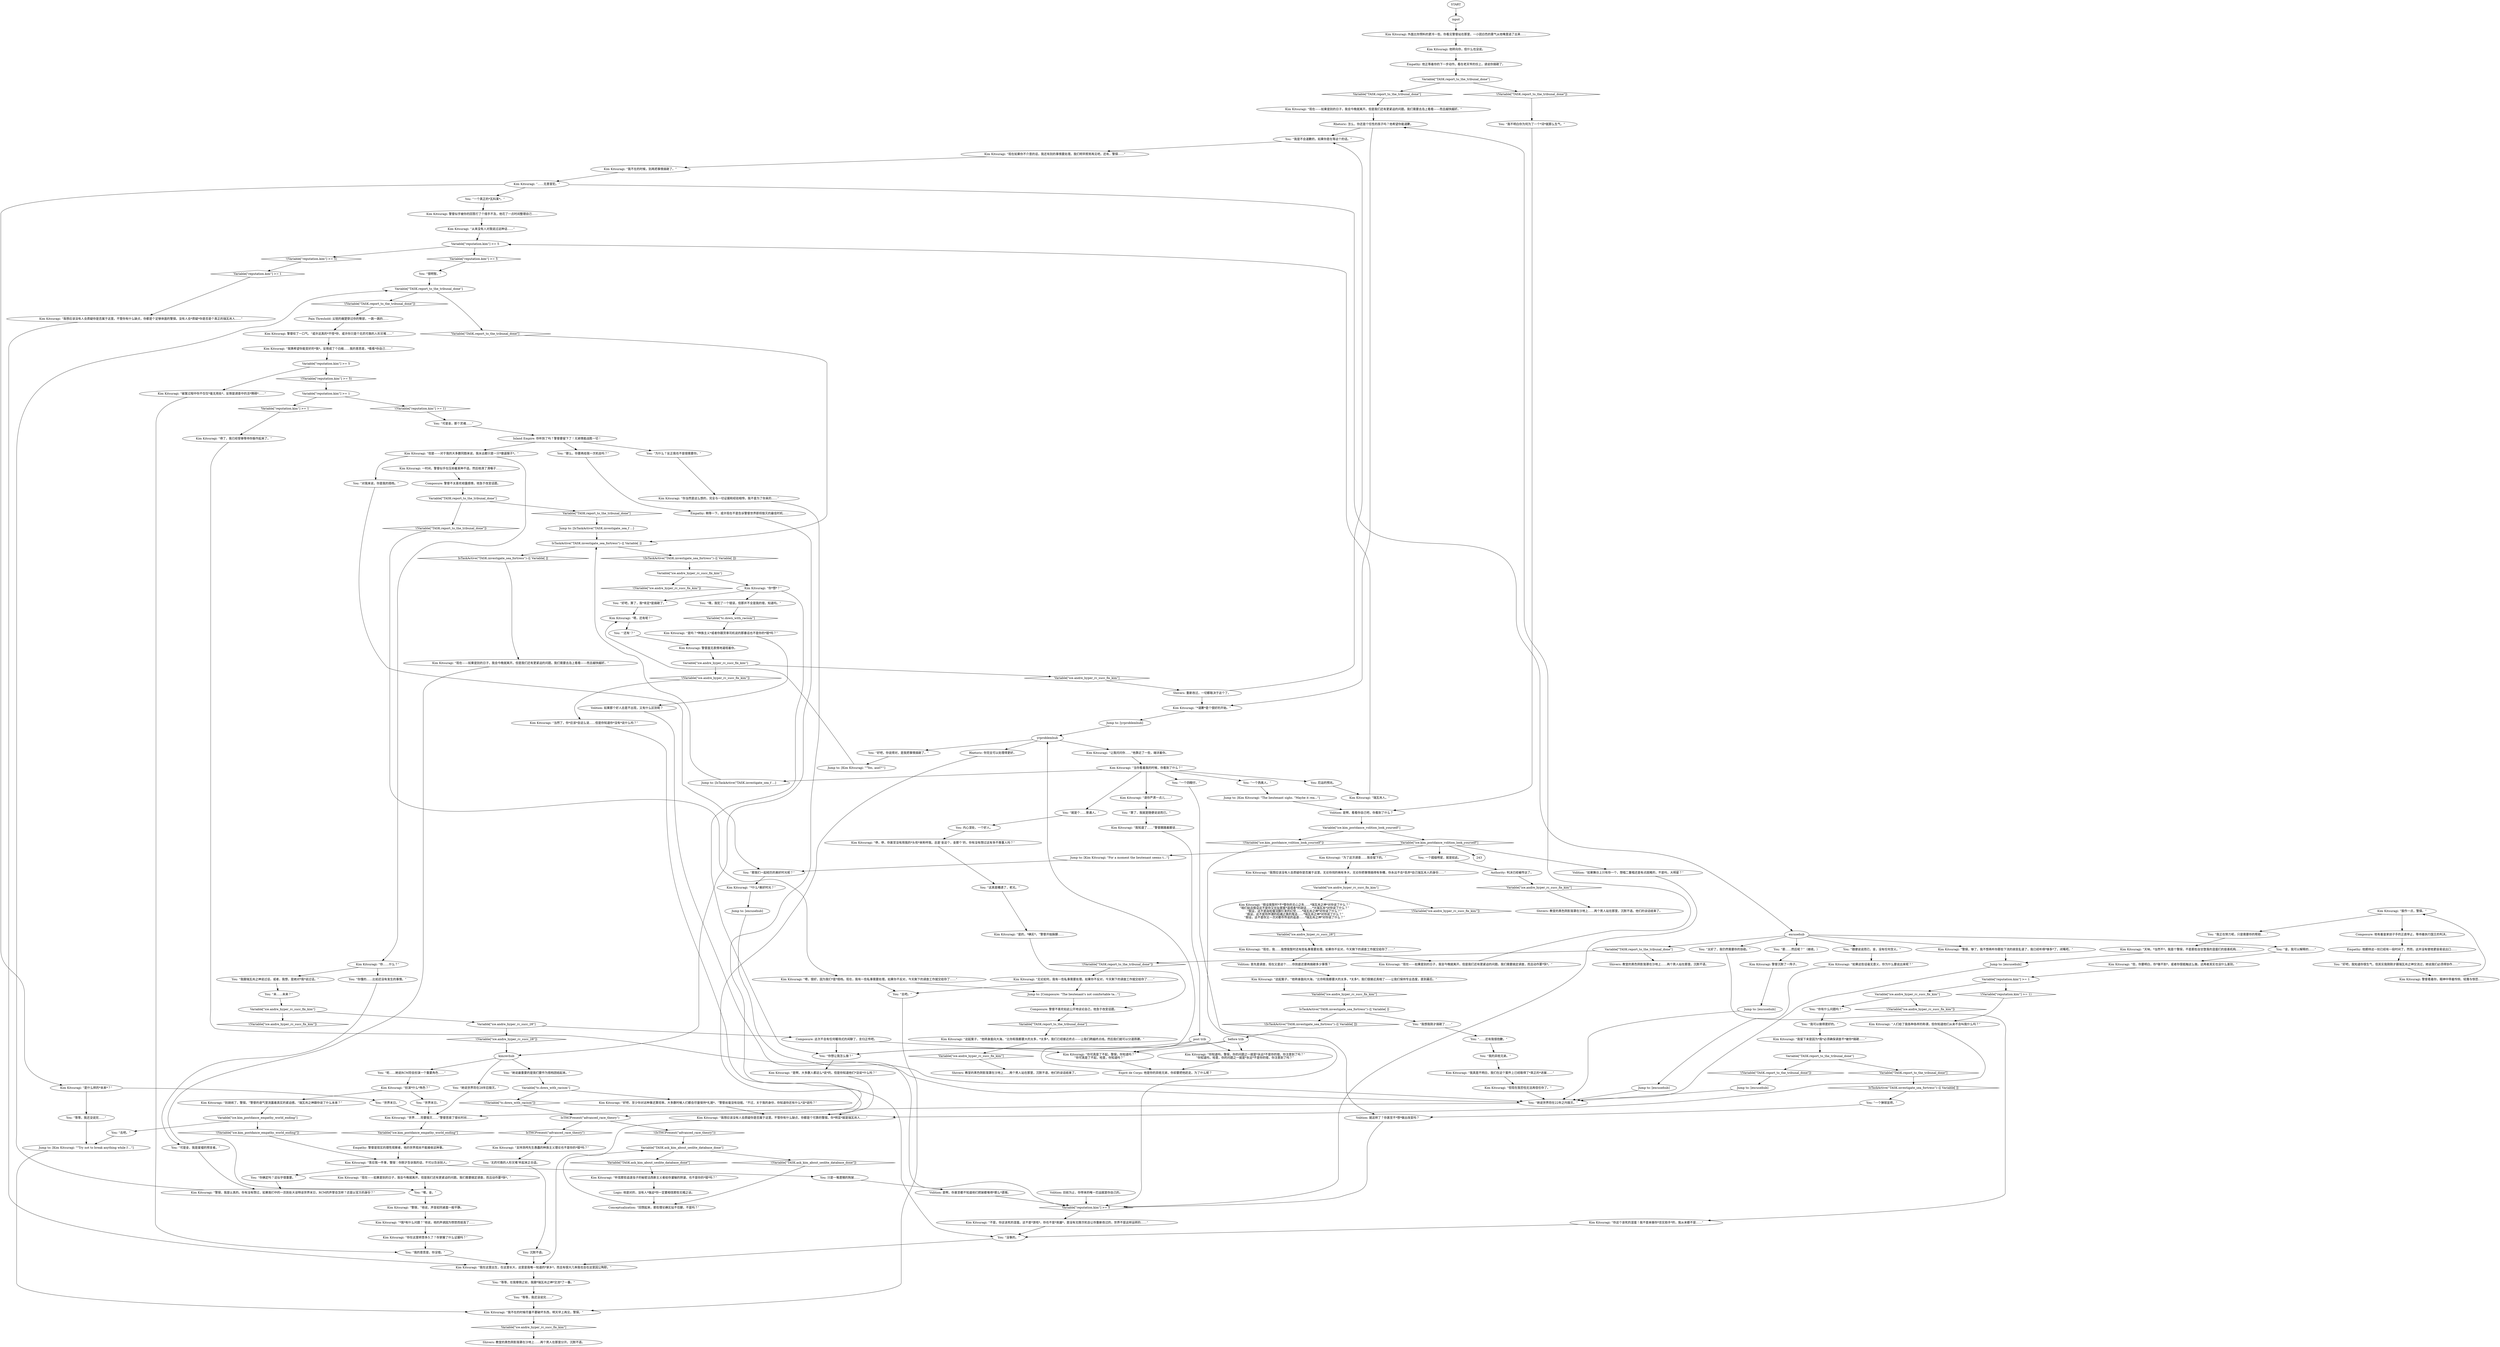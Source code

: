 # ICE / KIM RACISM FINAL TALK
# You failed the red check to get Kim to dance, and now you have to try to make amends or lose Kim's friendship forever.
# ==================================================
digraph G {
	  0 [label="START"];
	  1 [label="input"];
	  2 [label="Kim Kitsuragi: “现在——如果是别的日子，我会今晚就离开。但是我们还有更紧迫的问题。我们需要去岛上看看——而且越快越好。”"];
	  3 [label="Variable[\"TASK.report_to_the_tribunal_done\"]"];
	  4 [label="Variable[\"TASK.report_to_the_tribunal_done\"]", shape=diamond];
	  5 [label="!(Variable[\"TASK.report_to_the_tribunal_done\"])", shape=diamond];
	  6 [label="Kim Kitsuragi: 外面比你预料的更冷一些。你看见警督站在那里，一小团白色的雾气从他嘴里逃了出来……"];
	  7 [label="You: “我是不会道歉的，如果你是在等这个的话。”"];
	  8 [label="Variable[\"reputation.kim\"] >= 1"];
	  9 [label="Variable[\"reputation.kim\"] >= 1", shape=diamond];
	  10 [label="!(Variable[\"reputation.kim\"] >= 1)", shape=diamond];
	  11 [label="Kim Kitsuragi: “但现在我恐怕无法再信任你了。”"];
	  12 [label="You: “为什么？反正我也不是很需要你。”"];
	  13 [label="Kim Kitsuragi: “我不在的时候尽量不要破坏东西，明天早上再见，警探。”"];
	  14 [label="You: “随便说说而已，金，没有任何含义。”"];
	  15 [label="Kim Kitsuragi: “从来没有人对我说过这种话……”"];
	  16 [label="You: “呃……她说RCM将会扮演一个重要角色……”"];
	  17 [label="You: “她说世界将在28年后毁灭。”"];
	  18 [label="Kim Kitsuragi: “答应我一件事，警探：你刚才告诉我的话，不可以告诉别人。”"];
	  19 [label="Jump to: [IsTaskActive(\"TASK.investigate_sea_f ...]"];
	  20 [label="kimrevhub"];
	  21 [label="Kim Kitsuragi: “警探，”他说，声音如同桌面一般平静。"];
	  22 [label="You: “好吧，算了，我*肯定*是搞砸了。”"];
	  23 [label="Esprit de Corps: 他是你的异姓兄弟，你却要把他赶走。为了什么呢？"];
	  24 [label="Variable[\"TASK.ask_kim_about_seolite_database_done\"]"];
	  25 [label="Variable[\"TASK.ask_kim_about_seolite_database_done\"]", shape=diamond];
	  26 [label="!(Variable[\"TASK.ask_kim_about_seolite_database_done\"])", shape=diamond];
	  27 [label="You: “一个西奥人。”"];
	  28 [label="Logic: 他是对的，没有人*强迫*你一定要相信那些无稽之谈。"];
	  29 [label="You: “我跟瑞瓦肖之神说过话，或者，我想，是她对*我*说过话。”"];
	  30 [label="Kim Kitsuragi: “是的，*确实*。”警督开始跺脚……"];
	  31 [label="Kim Kitsuragi: “世界……将要毁灭……”警督思索了很长时间……"];
	  32 [label="Variable[\"TASK.report_to_the_tribunal_done\"]"];
	  33 [label="Variable[\"TASK.report_to_the_tribunal_done\"]", shape=diamond];
	  34 [label="!(Variable[\"TASK.report_to_the_tribunal_done\"])", shape=diamond];
	  35 [label="Shivers: 教堂的黑色阴影笼罩在沙地上……两个男人站在那里，沉默不语。他们的谈话结束了。"];
	  36 [label="Volition: 是啊，你甚至都不知道他们把屎都堆得*那么*遗憾。"];
	  37 [label="You: “嘿，我犯了一个错误，但那并不全是我的错，知道吗。”"];
	  38 [label="You: “‘还有’？”"];
	  39 [label="Kim Kitsuragi: “当你看着我的时候，你看到了什么？”"];
	  40 [label="You: “一个四眼仔。”"];
	  41 [label="Kim Kitsuragi: “无论如何，我有一些私事需要处理。如果你不反对，今天剩下的调查工作就交给你了……”"];
	  42 [label="Kim Kitsuragi: 警督似乎被你的回答打了个措手不及，他花了一点时间整理自己……"];
	  43 [label="Variable[\"TASK.report_to_the_tribunal_done\"]"];
	  44 [label="Variable[\"TASK.report_to_the_tribunal_done\"]", shape=diamond];
	  45 [label="!(Variable[\"TASK.report_to_the_tribunal_done\"])", shape=diamond];
	  46 [label="You: “金，我可以解释的……”"];
	  47 [label="Shivers: 教堂的黑色阴影笼罩在沙地上……两个男人站在那里，沉默不语。他们的谈话结束了。"];
	  48 [label="Variable[\"reputation.kim\"] >= 5"];
	  49 [label="Variable[\"reputation.kim\"] >= 5", shape=diamond];
	  50 [label="!(Variable[\"reputation.kim\"] >= 5)", shape=diamond];
	  51 [label="Kim Kitsuragi: “我想应该没有人会质疑你是否属于这里。不管你有什么缺点，你都是个足够体面的警探。没有人会*质疑*你是否是个真正的瑞瓦肖人……”"];
	  52 [label="Kim Kitsuragi: “如果这些话毫无意义，你为什么要说出来呢？”"];
	  53 [label="Variable[\"TASK.report_to_the_tribunal_done\"]"];
	  54 [label="Variable[\"TASK.report_to_the_tribunal_done\"]", shape=diamond];
	  55 [label="!(Variable[\"TASK.report_to_the_tribunal_done\"])", shape=diamond];
	  56 [label="IsTHCPresent(\"advanced_race_theory\")"];
	  57 [label="IsTHCPresent(\"advanced_race_theory\")", shape=diamond];
	  58 [label="!(IsTHCPresent(\"advanced_race_theory\"))", shape=diamond];
	  59 [label="Variable[\"ice.kim_postdance_volition_look_yourself\"]"];
	  60 [label="Variable[\"ice.kim_postdance_volition_look_yourself\"]", shape=diamond];
	  61 [label="!(Variable[\"ice.kim_postdance_volition_look_yourself\"])", shape=diamond];
	  62 [label="Kim Kitsuragi: “天呐，*当然不*。我是个警探，不是那些自甘堕落的混蛋们的慈善机构……”"];
	  63 [label="Kim Kitsuragi: “你这个该死的混蛋！我不是来做你*忠实助手*的，我从来都不是……”"];
	  64 [label="Kim Kitsuragi: “我在这里出生，在这里长大，这里是我唯一知道的*家乡*。而且有很大几率我也会在这里因公殉职。”"];
	  65 [label="Kim Kitsuragi: “我不在的时候，别再把事情搞砸了。”"];
	  66 [label="Shivers: 教堂的黑色阴影笼罩在沙地上……两个男人在那里分开。沉默不语。"];
	  67 [label="Empathy: 警督是现实的理性观察者，他的世界观尚不能接收这种事。"];
	  68 [label="Jump to: [Kim Kitsuragi: \"\"Try not to break anything while I'...\"]"];
	  69 [label="Kim Kitsuragi: “是吗？*种族主义*或者你跟货車司机说的那番话也不是你的*错*吗？”"];
	  70 [label="Kim Kitsuragi: 警督面无表情地凝视着你。"];
	  71 [label="yrproblemhub"];
	  72 [label="Kim Kitsuragi: “我猜希望你能变好的*我*，反倒成了个白痴……我的意思是，*看看*你自己……”"];
	  73 [label="You: “去吧。”"];
	  74 [label="Composure: 警督不太喜欢袒露感情，他急于改变话题。"];
	  75 [label="Kim Kitsuragi: “扮演*什么*角色？”"];
	  76 [label="IsTaskActive(\"TASK.investigate_sea_fortress\")--[[ Variable[ ]]"];
	  77 [label="IsTaskActive(\"TASK.investigate_sea_fortress\")--[[ Variable[ ]]", shape=diamond];
	  78 [label="!(IsTaskActive(\"TASK.investigate_sea_fortress\")--[[ Variable[ ]])", shape=diamond];
	  79 [label="You: ”她说最重要的是我们要作为搭档团结起来。“"];
	  80 [label="Kim Kitsuragi: 他转向你，但什么也没说。"];
	  81 [label="Kim Kitsuragi: “支持测颅先生愚蠢的种族主义理论也不是你的*错*吗？”"];
	  82 [label="Kim Kitsuragi: 警督沉默了一阵子。"];
	  83 [label="You: “那么，你要再给我一次机会吗？”"];
	  84 [label="You: “对我来说，你是我的搭档。”"];
	  85 [label="Kim Kitsuragi: “我知道了……”警督踢踏着脚说……"];
	  86 [label="Composure: 警督不喜欢如此公开地谈论自己，他急于改变话题。"];
	  87 [label="Kim Kitsuragi: “警探，我是认真的。你有没有想过，如果我们中的一员到处大谈特谈世界末日，RCM的声誉会怎样？还是以官方的身份？”"];
	  88 [label="Kim Kitsuragi: “听信那些追逐虫子的秘密法西斯主义者给你灌输的阴谋，也不是你的*错*吗？”"];
	  89 [label="You: “就是个……普通人。”"];
	  90 [label="You: “好吧，你说得对，是我把事情搞砸了。”"];
	  91 [label="Jump to: [yrproblemhub]"];
	  92 [label="You: “那……然后呢？”（继续。）"];
	  93 [label="Kim Kitsuragi: “振作一点，警探。”"];
	  94 [label="You: “我正在努力呢，只是需要你的帮助……”"];
	  95 [label="Kim Kitsuragi: “你当然是这么想的，完全与一切证据和经验相悖。我不是为了你来的……”"];
	  96 [label="Jump to: [excusehub]"];
	  97 [label="Jump to: [excusehub]"];
	  98 [label="Kim Kitsuragi: “嗯，很好，因为我们*是*搭档。现在，我有一些私事需要处理。如果你不反对，今天剩下的调查工作就交给你了……”"];
	  99 [label="You: “世界末日。”"];
	  100 [label="Empathy: 他正等着你的下一步动作。看在老天爷的份上，请说你搞砸了。"];
	  101 [label="Kim Kitsuragi: “嗯，还有呢？”"];
	  102 [label="Shivers: 重新改过，一切都取决于这个了。"];
	  103 [label="Empathy: 他期待这一刻已经有一段时间了，然而，这并没有使他更容易说出口……"];
	  104 [label="Kim Kitsuragi: “*什么*美好时光？”"];
	  105 [label="Jump to: [excusehub]"];
	  106 [label="You: “世界末日。”"];
	  107 [label="You: “你确定吗？这似乎很重要。”"];
	  108 [label="Variable[\"ice.andre_hyper_rc_succ_fix_kim\"]"];
	  109 [label="Variable[\"ice.andre_hyper_rc_succ_fix_kim\"]", shape=diamond];
	  110 [label="!(Variable[\"ice.andre_hyper_rc_succ_fix_kim\"])", shape=diamond];
	  111 [label="Jump to: [Kim Kitsuragi: \"\"Yes, and?\"\"]"];
	  112 [label="Kim Kitsuragi: 警督看着你，眼神中带着怜悯、轻蔑与惊恐……"];
	  113 [label="Volition: 目前为止，你带来的唯一厄运就是你自己的。"];
	  114 [label="Kim Kitsuragi: “瑞瓦肖人。”"];
	  115 [label="Kim Kitsuragi: “我想应该没有人会质疑你是否属于这里。不管你有什么缺点，你都是个可靠的警探。你*明显*就是瑞瓦肖人……”"];
	  116 [label="You: “很明智。”"];
	  117 [label="Kim Kitsuragi: “现在——如果是别的日子，我会今晚就离开。但是我们还有更紧迫的问题。我们需要搞定调查，而且动作要*快*。”"];
	  118 [label="Variable[\"ice.andre_hyper_rc_succ_fix_kim\"]"];
	  119 [label="Variable[\"ice.andre_hyper_rc_succ_fix_kim\"]", shape=diamond];
	  120 [label="!(Variable[\"ice.andre_hyper_rc_succ_fix_kim\"])", shape=diamond];
	  121 [label="Kim Kitsuragi: “你*想*？”"];
	  122 [label="You: “……还有我很抱歉。”"];
	  123 [label="Kim Kitsuragi: “*道歉*是个很好的开始。”"];
	  124 [label="Kim Kitsuragi: “是啊，大多数人都这么*说*的。但是你知道他们*没说*什么吗？”"];
	  125 [label="You: 内心深处，一个好人。"];
	  126 [label="Volition: “如果舞台上只有你一个，想唱二重唱还是有点困难的，不是吗，大明星？”"];
	  127 [label="Authority: 判决已经被传达了。"];
	  128 [label="Kim Kitsuragi: “……无意冒犯。”"];
	  129 [label="Variable[\"ice.andre_hyper_rc_succ_fix_kim\"]"];
	  130 [label="Variable[\"ice.andre_hyper_rc_succ_fix_kim\"]", shape=diamond];
	  131 [label="!(Variable[\"ice.andre_hyper_rc_succ_fix_kim\"])", shape=diamond];
	  132 [label="Kim Kitsuragi: “假设我暂时*不*管你的无心之失……*瑞瓦肖之神*对你说了什么？”\n“咱们姑且假设这不是你又在扯那套*遥视者*的胡话……*大瑞瓦肖*对你说了什么？”\n“假设，这不是由吡嚯浣酮引发的幻觉……*瑞瓦肖之神*对你说了什么？”\n”假设，这不是你所谓的招魂之类的鬼话……*瑞瓦肖之神*对你说了什么？”\n“假设，这不是你又一次对都市传说的追逐……*瑞瓦肖之神*对你说了什么？”"];
	  133 [label="You: “未……未来？”"];
	  134 [label="Kim Kitsuragi: “别胡闹了，警探。”警督的语气里流露着真实的紧迫感。“瑞瓦肖之神跟你说了什么未来？”"];
	  135 [label="You: “可是金，我是废墟的预言者。”"];
	  136 [label="You: 只是一堆遗憾的狗屎……"];
	  137 [label="Jump to: [Kim Kitsuragi: \"For a moment the lieutenant seems t...\"]"];
	  138 [label="Variable[\"tc.down_with_racism\"]"];
	  139 [label="Variable[\"tc.down_with_racism\"]", shape=diamond];
	  140 [label="!(Variable[\"tc.down_with_racism\"])", shape=diamond];
	  141 [label="Kim Kitsuragi: “好吧，至少你对这种事还算坦率。大多数时候人们都会尽量保持*礼貌*。”警督丝毫没有动摇。“不过，关于我的身份，你知道你还有什么*没*说吗？”"];
	  142 [label="Jump to: [Kim Kitsuragi: \"The lieutenant sighs. \"Maybe it rea...\"]"];
	  143 [label="Kim Kitsuragi: “现在如果你不介意的话，我还有别的事情要处理。我们明早照常再见吧，还有，警探……”"];
	  144 [label="Jump to: [excusehub]"];
	  145 [label="Variable[\"reputation.kim\"] >= 1"];
	  146 [label="Variable[\"reputation.kim\"] >= 1", shape=diamond];
	  147 [label="!(Variable[\"reputation.kim\"] >= 1)", shape=diamond];
	  148 [label="Variable[\"ice.andre_hyper_rc_succ_fix_kim\"]"];
	  149 [label="Variable[\"ice.andre_hyper_rc_succ_fix_kim\"]", shape=diamond];
	  150 [label="!(Variable[\"ice.andre_hyper_rc_succ_fix_kim\"])", shape=diamond];
	  151 [label="You: “你有什么问题吗？”"];
	  152 [label="You: “你想让我怎么做？”"];
	  153 [label="Rhetoric: 你完全可以处理得更好。"];
	  154 [label="Volition: 如果那个好人总是不出现，又有什么区别呢？"];
	  155 [label="Kim Kitsuragi: “停，停，你甚至没有用我的*头衔*来称呼我。总是‘金这个，金那个’的，你有没有想过这有多不尊重人吗？”"];
	  156 [label="Kim Kitsuragi: “但，你要明白，你*做不到*，或者你很抵触这么做。这两者其实也没什么差别。”"];
	  157 [label="Kim Kitsuragi: “我留下来是因为*我*必须确保调查不*被你*搞砸……”"];
	  158 [label="You: “没事的。”"];
	  159 [label="You: “一个真正的*瓦科莱*。”"];
	  160 [label="Jump to: [IsTaskActive(\"TASK.investigate_sea_f ...]"];
	  161 [label="Kim Kitsuragi: “这起案子，”他转身面向大海，“比你和我都要大的太多，*太多*。我们已经接近终点——让我们跨越终点线。然后我们就可以分道扬镳。”"];
	  162 [label="Rhetoric: 怎么，你还是个任性的孩子吗？他希望你能道歉。"];
	  163 [label="Kim Kitsuragi: “当然了，你*应该*会这么说……但是你知道你*没有*说什么吗？”"];
	  164 [label="Kim Kitsuragi: “我真是不明白，我们在这个案件上已经取得了*真正的*进展……”"];
	  165 [label="Kim Kitsuragi: “不是，你这该死的混蛋。这不是*游戏*，你也不是*英雄*，是没有无限次机会让你重新改过的，世界不是这样运转的……”"];
	  166 [label="Empathy: 稍等一下。或许现在不是告诉警督世界即将毁灭的最佳时机……"];
	  167 [label="Kim Kitsuragi: “现在，我……我想我暂时还有些私事需要处理。如果你不反对，今天剩下的调查工作就交给你了……”"];
	  168 [label="Pain Threshold: 尖锐的痛楚穿过你的臀部，一跳一跳的……"];
	  169 [label="Kim Kitsuragi: “这起案子，”他转身面向大海，“比你和我都要大的太多，*太多*。我们很接近真相了——让我们保持专业态度，直到最后。”"];
	  170 [label="You: “嘿，金。”"];
	  171 [label="Kim Kitsuragi: “你知道吗，警探，你的问题之一就是*永远*不是你的错，你注意到了吗？”\n“你知道吗，哈里，你的问题之一就是*永远*不是你的错，你注意到了吗？”"];
	  172 [label="Conceptualization: “回想起来，那些理论确实站不住脚，不是吗？”"];
	  173 [label="You: ‘无药可救的人形灾难’听起来正合适。"];
	  174 [label="You: 一个超级明星，就是如此。"];
	  175 [label="Kim Kitsuragi: “为了这次调查……我会留下的。”"];
	  176 [label="You: “好吧，我知道你很生气，但其实我刚刚才跟瑞瓦肖之神交流过，她说我们必须得协作……”"];
	  177 [label="You: “太好了，我仍然需要你的协助。”"];
	  178 [label="Kim Kitsuragi: “但是——对于我的大多数同胞来说，我永远都只是一只*傻逼猴子*。”"];
	  179 [label="You: “等等，在我晕倒之前，我跟*瑞瓦肖之神*交流*了一番。”"];
	  180 [label="Kim Kitsuragi: “你……什么？”"];
	  181 [label="You: “等等，我还没说完……”"];
	  182 [label="Jump to: [Composure: \"The lieutenant's not comfortable ta...\"]"];
	  183 [label="post trib"];
	  184 [label="Kim Kitsuragi: 警督叹了一口气。“或许这真的*不怪*你，或许你只是个无药可救的人形灾难……”"];
	  185 [label="Volition: 是啊，看看你自己吧，你看到了什么？"];
	  186 [label="Variable[\"reputation.kim\"] >= 5"];
	  187 [label="Variable[\"reputation.kim\"] >= 5", shape=diamond];
	  188 [label="!(Variable[\"reputation.kim\"] >= 5)", shape=diamond];
	  189 [label="Kim Kitsuragi: “破案过程中你不仅仅*毫无用处*，反倒是调查中的活*障碍*……”"];
	  190 [label="You: “可是金，那个灵魂……”"];
	  191 [label="Composure: 他有着皇家刽子手的正直举止，等待着执行国王的判决。"];
	  192 [label="Jump to: [excusehub]"];
	  193 [label="You: “这真是糟透了，老兄。”"];
	  194 [label="Kim Kitsuragi: 一时间，警督似乎在压抑着某种不适。然后他清了清嗓子……"];
	  195 [label="You: “那我们一起经历的美好时光呢？”"];
	  196 [label="Variable[\"TASK.report_to_the_tribunal_done\"]"];
	  197 [label="Variable[\"TASK.report_to_the_tribunal_done\"]", shape=diamond];
	  198 [label="!(Variable[\"TASK.report_to_the_tribunal_done\"])", shape=diamond];
	  199 [label="Shivers: 教堂的黑色阴影笼罩在沙地上……两个男人站在那里。沉默不语。"];
	  200 [label="IsTaskActive(\"TASK.investigate_sea_fortress\")--[[ Variable[ ]]"];
	  201 [label="IsTaskActive(\"TASK.investigate_sea_fortress\")--[[ Variable[ ]]", shape=diamond];
	  202 [label="!(IsTaskActive(\"TASK.investigate_sea_fortress\")--[[ Variable[ ]])", shape=diamond];
	  203 [label="You: “我想我刚才搞砸了……”"];
	  204 [label="Kim Kitsuragi: “你可真是了不起，警探，你知道吗？”\n“你可真是了不起，哈里，你知道吗？”"];
	  205 [label="Kim Kitsuragi: “你在这里转悠多久了？你掌握了什么证据吗？”"];
	  206 [label="Kim Kitsuragi: “得了，我已经受够等待你振作起来了。”"];
	  207 [label="You: “我的意思是，你没错。”"];
	  208 [label="excusehub"];
	  209 [label="You: “她说世界将在22年之内毁灭。”"];
	  210 [label="Variable[\"ice.kim_postdance_empathy_world_ending\"]"];
	  211 [label="Variable[\"ice.kim_postdance_empathy_world_ending\"]", shape=diamond];
	  212 [label="!(Variable[\"ice.kim_postdance_empathy_world_ending\"])", shape=diamond];
	  213 [label="You: “去吧。”"];
	  214 [label="Kim Kitsuragi: “现在——如果是别的日子，我会今晚就离开。但是我们还有更紧迫的问题。我们需要搞定调查，而且动作要*快*。”"];
	  215 [label="before trib"];
	  216 [label="You: “我不明白你为何为了一个*词*就那么生气。”"];
	  217 [label="Kim Kitsuragi: “让我问问你……”他靠近了一些，端详着你。"];
	  218 [label="You: “我的异姓兄弟。”"];
	  219 [label="Kim Kitsuragi: “请你严肃一点儿……”"];
	  220 [label="Volition: 就这样了？你甚至不*想*做出改变吗？"];
	  221 [label="You: 沉默不语。"];
	  222 [label="Kim Kitsuragi: “是什么样的*未来*？”"];
	  223 [label="Variable[\"ice.andre_hyper_rc_succ_fix_kim\"]"];
	  224 [label="Variable[\"ice.andre_hyper_rc_succ_fix_kim\"]", shape=diamond];
	  225 [label="!(Variable[\"ice.andre_hyper_rc_succ_fix_kim\"])", shape=diamond];
	  226 [label="Variable[\"ice.andre_hyper_rc_succ_28\"]"];
	  227 [label="Variable[\"ice.andre_hyper_rc_succ_28\"]", shape=diamond];
	  228 [label="!(Variable[\"ice.andre_hyper_rc_succ_28\"])", shape=diamond];
	  229 [label="Composure: 这次不会有任何暖场式的闲聊了，言归正传吧。"];
	  230 [label="Kim Kitsuragi: “*我*有什么问题？”他说，他的声调因为愤怒而拔高了……"];
	  231 [label="You: “我可以做得更好的。”"];
	  232 [label="Kim Kitsuragi: “警探，够了。我不想再听你那些下流的胡言乱语了，我已经听得*够多*了，闭嘴吧。”"];
	  233 [label="Inland Empire: 你听到了吗？警督要留下了！兄弟情能战胜一切！"];
	  234 [label="Kim Kitsuragi: “我想应该没有人会质疑你是否属于这里。无论你闯的祸有多大，无论你把事情搞得有多糟，你永远不会*丢弃*自己瑞瓦肖人的身份……”"];
	  235 [label="Kim Kitsuragi: “人们给了我各种各样的称谓，但你知道他们从来不会叫我什么吗？”"];
	  236 [label="You: “算了，我就是随便说说而已。”"];
	  237 [label="You: “你懂的……比如还没有发生的事情。”"];
	  238 [label="You: “等等，我还没说完……”"];
	  239 [label="Volition: 首先是调查，现在又是这个……你到底还要再搞砸多少事情？"];
	  240 [label="Kim Kitsuragi: “现在——如果是别的日子，我会今晚就离开。但是我们还有更紧迫的问题。我们需要去岛上看看——而且越快越好。”"];
	  241 [label="You: “一个弹球巫师。”"];
	  242 [label="You: 厄运的预兆。"];
	  0 -> 1
	  1 -> 6
	  2 -> 170
	  3 -> 4
	  3 -> 5
	  4 -> 19
	  5 -> 98
	  6 -> 80
	  7 -> 143
	  8 -> 9
	  8 -> 10
	  9 -> 206
	  10 -> 190
	  11 -> 209
	  12 -> 95
	  13 -> 149
	  14 -> 52
	  15 -> 48
	  16 -> 75
	  17 -> 31
	  18 -> 136
	  18 -> 107
	  18 -> 117
	  19 -> 76
	  20 -> 16
	  20 -> 17
	  20 -> 79
	  21 -> 230
	  22 -> 101
	  23 -> 71
	  24 -> 25
	  24 -> 26
	  25 -> 88
	  26 -> 172
	  27 -> 142
	  28 -> 172
	  29 -> 133
	  30 -> 86
	  31 -> 211
	  32 -> 33
	  32 -> 34
	  33 -> 240
	  34 -> 216
	  36 -> 187
	  37 -> 139
	  38 -> 70
	  39 -> 160
	  39 -> 40
	  39 -> 219
	  39 -> 242
	  39 -> 89
	  39 -> 27
	  40 -> 220
	  41 -> 73
	  41 -> 182
	  42 -> 15
	  43 -> 44
	  43 -> 45
	  44 -> 201
	  45 -> 144
	  46 -> 156
	  48 -> 49
	  48 -> 50
	  49 -> 116
	  50 -> 146
	  51 -> 64
	  52 -> 105
	  53 -> 54
	  53 -> 55
	  54 -> 76
	  55 -> 168
	  56 -> 57
	  56 -> 58
	  57 -> 81
	  58 -> 24
	  59 -> 60
	  59 -> 61
	  60 -> 137
	  60 -> 174
	  60 -> 175
	  60 -> 243
	  60 -> 126
	  61 -> 187
	  62 -> 96
	  63 -> 158
	  64 -> 179
	  65 -> 128
	  67 -> 18
	  68 -> 13
	  69 -> 154
	  70 -> 108
	  71 -> 153
	  71 -> 90
	  71 -> 217
	  72 -> 186
	  73 -> 13
	  74 -> 3
	  75 -> 99
	  75 -> 134
	  76 -> 77
	  76 -> 78
	  77 -> 2
	  78 -> 118
	  79 -> 138
	  80 -> 100
	  81 -> 173
	  82 -> 192
	  83 -> 166
	  84 -> 195
	  85 -> 183
	  86 -> 197
	  87 -> 53
	  88 -> 28
	  89 -> 125
	  90 -> 111
	  91 -> 71
	  92 -> 82
	  93 -> 94
	  93 -> 191
	  94 -> 62
	  95 -> 158
	  96 -> 209
	  97 -> 209
	  98 -> 73
	  98 -> 182
	  99 -> 31
	  100 -> 32
	  101 -> 38
	  102 -> 123
	  102 -> 7
	  103 -> 176
	  104 -> 97
	  105 -> 209
	  106 -> 31
	  107 -> 87
	  108 -> 109
	  108 -> 110
	  109 -> 102
	  110 -> 163
	  111 -> 101
	  112 -> 93
	  113 -> 187
	  114 -> 48
	  115 -> 64
	  116 -> 53
	  117 -> 170
	  118 -> 120
	  118 -> 121
	  119 -> 200
	  121 -> 152
	  121 -> 37
	  121 -> 22
	  122 -> 218
	  123 -> 91
	  124 -> 115
	  125 -> 155
	  126 -> 187
	  127 -> 130
	  128 -> 208
	  128 -> 222
	  128 -> 159
	  129 -> 131
	  129 -> 132
	  130 -> 47
	  132 -> 227
	  133 -> 223
	  134 -> 210
	  135 -> 87
	  136 -> 36
	  137 -> 195
	  138 -> 140
	  138 -> 141
	  139 -> 69
	  140 -> 56
	  141 -> 115
	  142 -> 185
	  143 -> 65
	  144 -> 209
	  145 -> 147
	  145 -> 148
	  146 -> 51
	  147 -> 235
	  148 -> 150
	  148 -> 151
	  149 -> 66
	  151 -> 231
	  152 -> 124
	  153 -> 56
	  154 -> 187
	  155 -> 193
	  156 -> 145
	  157 -> 43
	  158 -> 64
	  159 -> 42
	  160 -> 76
	  161 -> 224
	  162 -> 123
	  162 -> 7
	  163 -> 115
	  164 -> 11
	  165 -> 158
	  166 -> 20
	  167 -> 214
	  167 -> 239
	  168 -> 184
	  169 -> 119
	  170 -> 21
	  171 -> 23
	  172 -> 24
	  173 -> 221
	  174 -> 127
	  175 -> 234
	  176 -> 112
	  177 -> 63
	  178 -> 194
	  178 -> 180
	  178 -> 84
	  179 -> 181
	  180 -> 237
	  180 -> 29
	  181 -> 13
	  182 -> 86
	  183 -> 152
	  183 -> 171
	  183 -> 204
	  184 -> 72
	  185 -> 59
	  186 -> 188
	  186 -> 189
	  187 -> 165
	  188 -> 8
	  189 -> 207
	  190 -> 233
	  191 -> 103
	  192 -> 209
	  193 -> 30
	  194 -> 74
	  195 -> 104
	  196 -> 198
	  196 -> 199
	  197 -> 161
	  198 -> 41
	  200 -> 202
	  200 -> 203
	  201 -> 241
	  202 -> 215
	  203 -> 122
	  204 -> 23
	  205 -> 207
	  206 -> 209
	  207 -> 64
	  208 -> 196
	  208 -> 232
	  208 -> 46
	  208 -> 14
	  208 -> 177
	  208 -> 92
	  209 -> 31
	  210 -> 212
	  210 -> 213
	  211 -> 67
	  212 -> 18
	  213 -> 68
	  214 -> 162
	  215 -> 152
	  215 -> 171
	  215 -> 204
	  216 -> 185
	  217 -> 39
	  218 -> 164
	  219 -> 236
	  220 -> 187
	  221 -> 64
	  222 -> 106
	  222 -> 238
	  223 -> 225
	  223 -> 226
	  224 -> 35
	  226 -> 228
	  226 -> 229
	  227 -> 167
	  228 -> 20
	  229 -> 152
	  229 -> 204
	  230 -> 205
	  231 -> 157
	  232 -> 96
	  233 -> 178
	  233 -> 83
	  233 -> 12
	  234 -> 129
	  235 -> 115
	  236 -> 85
	  237 -> 135
	  238 -> 68
	  239 -> 169
	  240 -> 162
	  241 -> 220
	  242 -> 114
}

